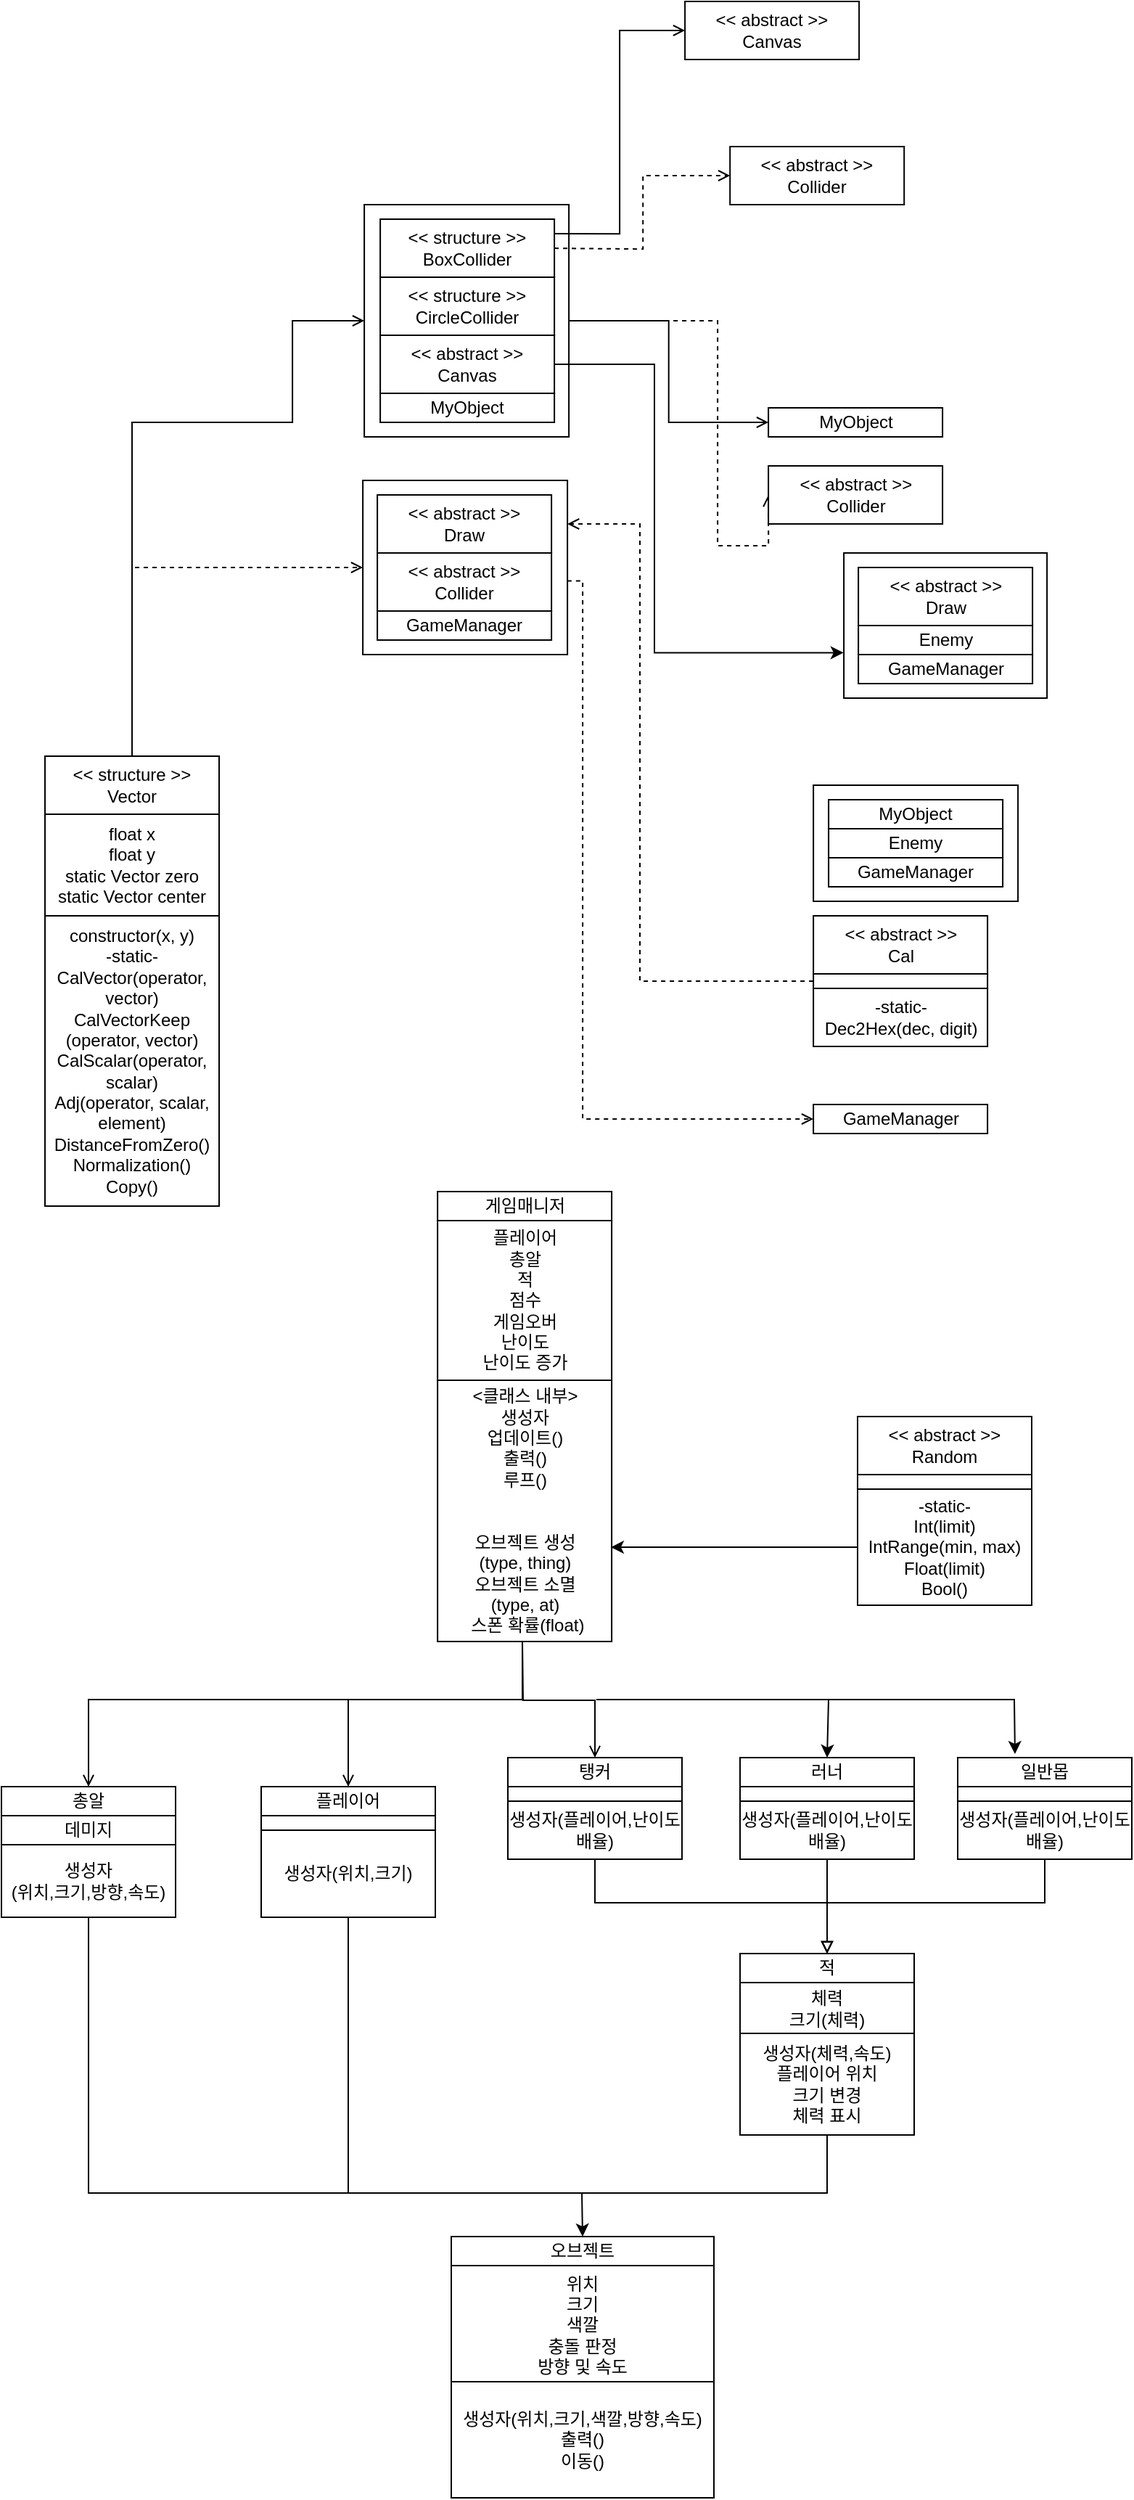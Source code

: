 <mxfile version="18.0.7" type="device"><diagram id="mKxnjtVlsZrMYy_v84bj" name="Page-1"><mxGraphModel dx="1359" dy="1961" grid="1" gridSize="10" guides="1" tooltips="1" connect="1" arrows="1" fold="1" page="1" pageScale="1" pageWidth="827" pageHeight="1169" math="0" shadow="0"><root><mxCell id="0"/><mxCell id="1" parent="0"/><mxCell id="K22FtLC6eR0m1ww-qUxs-103" value="" style="rounded=0;whiteSpace=wrap;html=1;" parent="1" vertex="1"><mxGeometry x="579.55" y="-580" width="141" height="80" as="geometry"/></mxCell><mxCell id="K22FtLC6eR0m1ww-qUxs-101" value="" style="rounded=0;whiteSpace=wrap;html=1;" parent="1" vertex="1"><mxGeometry x="600.55" y="-740" width="140" height="100" as="geometry"/></mxCell><mxCell id="K22FtLC6eR0m1ww-qUxs-82" value="" style="rounded=0;whiteSpace=wrap;html=1;" parent="1" vertex="1"><mxGeometry x="269.05" y="-790" width="141" height="120" as="geometry"/></mxCell><mxCell id="K22FtLC6eR0m1ww-qUxs-73" value="" style="rounded=0;whiteSpace=wrap;html=1;" parent="1" vertex="1"><mxGeometry x="270.05" y="-980" width="141" height="160" as="geometry"/></mxCell><mxCell id="K22FtLC6eR0m1ww-qUxs-33" style="edgeStyle=orthogonalEdgeStyle;rounded=0;orthogonalLoop=1;jettySize=auto;html=1;entryX=0.5;entryY=0;entryDx=0;entryDy=0;endArrow=open;endFill=0;" parent="1" target="K22FtLC6eR0m1ww-qUxs-10" edge="1"><mxGeometry relative="1" as="geometry"><Array as="points"><mxPoint x="379" y="50"/><mxPoint x="80" y="50"/></Array><mxPoint x="379.0" y="10" as="sourcePoint"/></mxGeometry></mxCell><mxCell id="K22FtLC6eR0m1ww-qUxs-34" style="edgeStyle=orthogonalEdgeStyle;rounded=0;orthogonalLoop=1;jettySize=auto;html=1;endArrow=open;endFill=0;" parent="1" target="K22FtLC6eR0m1ww-qUxs-7" edge="1"><mxGeometry relative="1" as="geometry"><mxPoint x="379.0" y="10" as="sourcePoint"/><Array as="points"><mxPoint x="379" y="50"/><mxPoint x="259" y="50"/></Array></mxGeometry></mxCell><mxCell id="K22FtLC6eR0m1ww-qUxs-35" style="edgeStyle=orthogonalEdgeStyle;rounded=0;orthogonalLoop=1;jettySize=auto;html=1;endArrow=open;endFill=0;" parent="1" target="K22FtLC6eR0m1ww-qUxs-16" edge="1"><mxGeometry relative="1" as="geometry"><mxPoint x="379.0" y="10" as="sourcePoint"/></mxGeometry></mxCell><mxCell id="K22FtLC6eR0m1ww-qUxs-4" value="오브젝트" style="rounded=0;whiteSpace=wrap;html=1;" parent="1" vertex="1"><mxGeometry x="330" y="420" width="181" height="20" as="geometry"/></mxCell><mxCell id="K22FtLC6eR0m1ww-qUxs-5" value="위치&lt;br&gt;크기&lt;br&gt;색깔&lt;br&gt;충돌 판정&lt;br&gt;방향 및 속도" style="rounded=0;whiteSpace=wrap;html=1;" parent="1" vertex="1"><mxGeometry x="330" y="440" width="181" height="81" as="geometry"/></mxCell><mxCell id="K22FtLC6eR0m1ww-qUxs-6" value="생성자(위치,크기,색깔,방향,속도)&lt;br&gt;출력()&lt;br&gt;이동()" style="rounded=0;whiteSpace=wrap;html=1;" parent="1" vertex="1"><mxGeometry x="330" y="520" width="181" height="80" as="geometry"/></mxCell><mxCell id="K22FtLC6eR0m1ww-qUxs-7" value="플레이어" style="rounded=0;whiteSpace=wrap;html=1;" parent="1" vertex="1"><mxGeometry x="199" y="110" width="120" height="20" as="geometry"/></mxCell><mxCell id="K22FtLC6eR0m1ww-qUxs-8" value="" style="rounded=0;whiteSpace=wrap;html=1;" parent="1" vertex="1"><mxGeometry x="199" y="130" width="120" height="10" as="geometry"/></mxCell><mxCell id="K22FtLC6eR0m1ww-qUxs-9" value="생성자(위치,크기)" style="rounded=0;whiteSpace=wrap;html=1;" parent="1" vertex="1"><mxGeometry x="199" y="140" width="120" height="60" as="geometry"/></mxCell><mxCell id="K22FtLC6eR0m1ww-qUxs-10" value="총알" style="rounded=0;whiteSpace=wrap;html=1;" parent="1" vertex="1"><mxGeometry x="20" y="110" width="120" height="20" as="geometry"/></mxCell><mxCell id="K22FtLC6eR0m1ww-qUxs-11" value="데미지" style="rounded=0;whiteSpace=wrap;html=1;" parent="1" vertex="1"><mxGeometry x="20" y="130" width="120" height="20" as="geometry"/></mxCell><mxCell id="K22FtLC6eR0m1ww-qUxs-12" value="생성자&lt;br&gt;(위치,크기,방향,속도)" style="rounded=0;whiteSpace=wrap;html=1;" parent="1" vertex="1"><mxGeometry x="20" y="150" width="120" height="50" as="geometry"/></mxCell><mxCell id="K22FtLC6eR0m1ww-qUxs-13" value="적" style="rounded=0;whiteSpace=wrap;html=1;" parent="1" vertex="1"><mxGeometry x="529" y="225" width="120" height="20" as="geometry"/></mxCell><mxCell id="K22FtLC6eR0m1ww-qUxs-14" value="체력&lt;br&gt;크기(체력)" style="rounded=0;whiteSpace=wrap;html=1;" parent="1" vertex="1"><mxGeometry x="529" y="245" width="120" height="35" as="geometry"/></mxCell><mxCell id="K22FtLC6eR0m1ww-qUxs-15" value="생성자(체력,속도)&lt;br&gt;플레이어 위치&lt;br&gt;크기 변경&lt;br&gt;체력 표시" style="rounded=0;whiteSpace=wrap;html=1;" parent="1" vertex="1"><mxGeometry x="529" y="280" width="120" height="70" as="geometry"/></mxCell><mxCell id="K22FtLC6eR0m1ww-qUxs-16" value="탱커" style="rounded=0;whiteSpace=wrap;html=1;" parent="1" vertex="1"><mxGeometry x="369" y="90" width="120" height="20" as="geometry"/></mxCell><mxCell id="K22FtLC6eR0m1ww-qUxs-17" value="" style="rounded=0;whiteSpace=wrap;html=1;" parent="1" vertex="1"><mxGeometry x="369" y="110" width="120" height="10" as="geometry"/></mxCell><mxCell id="K22FtLC6eR0m1ww-qUxs-40" style="edgeStyle=orthogonalEdgeStyle;rounded=0;orthogonalLoop=1;jettySize=auto;html=1;entryX=0.5;entryY=0;entryDx=0;entryDy=0;endArrow=block;endFill=0;" parent="1" source="K22FtLC6eR0m1ww-qUxs-18" target="K22FtLC6eR0m1ww-qUxs-13" edge="1"><mxGeometry relative="1" as="geometry"><Array as="points"><mxPoint x="429" y="190"/><mxPoint x="589" y="190"/></Array></mxGeometry></mxCell><mxCell id="K22FtLC6eR0m1ww-qUxs-18" value="생성자(플레이어,난이도 배율)" style="rounded=0;whiteSpace=wrap;html=1;" parent="1" vertex="1"><mxGeometry x="369" y="120" width="120" height="40" as="geometry"/></mxCell><mxCell id="K22FtLC6eR0m1ww-qUxs-19" value="러너" style="rounded=0;whiteSpace=wrap;html=1;" parent="1" vertex="1"><mxGeometry x="529" y="90" width="120" height="20" as="geometry"/></mxCell><mxCell id="K22FtLC6eR0m1ww-qUxs-20" value="" style="rounded=0;whiteSpace=wrap;html=1;" parent="1" vertex="1"><mxGeometry x="529" y="110" width="120" height="10" as="geometry"/></mxCell><mxCell id="K22FtLC6eR0m1ww-qUxs-38" style="edgeStyle=orthogonalEdgeStyle;rounded=0;orthogonalLoop=1;jettySize=auto;html=1;entryX=0.5;entryY=0;entryDx=0;entryDy=0;endArrow=block;endFill=0;" parent="1" source="K22FtLC6eR0m1ww-qUxs-21" target="K22FtLC6eR0m1ww-qUxs-13" edge="1"><mxGeometry relative="1" as="geometry"/></mxCell><mxCell id="K22FtLC6eR0m1ww-qUxs-21" value="생성자(플레이어,난이도 배율)" style="rounded=0;whiteSpace=wrap;html=1;" parent="1" vertex="1"><mxGeometry x="529" y="120" width="120" height="40" as="geometry"/></mxCell><mxCell id="K22FtLC6eR0m1ww-qUxs-22" value="일반몹" style="rounded=0;whiteSpace=wrap;html=1;" parent="1" vertex="1"><mxGeometry x="679" y="90" width="120" height="20" as="geometry"/></mxCell><mxCell id="K22FtLC6eR0m1ww-qUxs-23" value="" style="rounded=0;whiteSpace=wrap;html=1;" parent="1" vertex="1"><mxGeometry x="679" y="110" width="120" height="10" as="geometry"/></mxCell><mxCell id="K22FtLC6eR0m1ww-qUxs-39" style="edgeStyle=orthogonalEdgeStyle;rounded=0;orthogonalLoop=1;jettySize=auto;html=1;entryX=0.5;entryY=0;entryDx=0;entryDy=0;endArrow=block;endFill=0;" parent="1" source="K22FtLC6eR0m1ww-qUxs-24" target="K22FtLC6eR0m1ww-qUxs-13" edge="1"><mxGeometry relative="1" as="geometry"><Array as="points"><mxPoint x="739" y="190"/><mxPoint x="589" y="190"/></Array></mxGeometry></mxCell><mxCell id="K22FtLC6eR0m1ww-qUxs-24" value="생성자(플레이어,난이도 배율)" style="rounded=0;whiteSpace=wrap;html=1;" parent="1" vertex="1"><mxGeometry x="679" y="120" width="120" height="40" as="geometry"/></mxCell><mxCell id="K22FtLC6eR0m1ww-qUxs-44" value="&amp;lt;&amp;lt; structure &amp;gt;&amp;gt;&lt;br&gt;Vector" style="rounded=0;whiteSpace=wrap;html=1;" parent="1" vertex="1"><mxGeometry x="50" y="-600" width="120" height="40" as="geometry"/></mxCell><mxCell id="K22FtLC6eR0m1ww-qUxs-76" style="edgeStyle=orthogonalEdgeStyle;rounded=0;orthogonalLoop=1;jettySize=auto;html=1;entryX=0;entryY=0.5;entryDx=0;entryDy=0;endArrow=open;endFill=0;" parent="1" target="K22FtLC6eR0m1ww-qUxs-73" edge="1"><mxGeometry relative="1" as="geometry"><Array as="points"><mxPoint x="220.55" y="-830"/><mxPoint x="220.55" y="-900"/></Array><mxPoint x="110" y="-600" as="sourcePoint"/></mxGeometry></mxCell><mxCell id="K22FtLC6eR0m1ww-qUxs-83" style="edgeStyle=orthogonalEdgeStyle;rounded=0;orthogonalLoop=1;jettySize=auto;html=1;entryX=0;entryY=0.5;entryDx=0;entryDy=0;endArrow=open;endFill=0;dashed=1;" parent="1" target="K22FtLC6eR0m1ww-qUxs-82" edge="1"><mxGeometry relative="1" as="geometry"><Array as="points"><mxPoint x="110" y="-730"/></Array><mxPoint x="110" y="-600" as="sourcePoint"/></mxGeometry></mxCell><mxCell id="K22FtLC6eR0m1ww-qUxs-46" value="constructor(x, y)&lt;br&gt;-static-&lt;br&gt;CalVector(operator, vector)&lt;br&gt;CalVectorKeep&lt;br&gt;(operator, vector)&lt;br&gt;CalScalar(operator, scalar)&lt;br&gt;Adj(operator, scalar, element)&lt;br&gt;DistanceFromZero()&lt;br&gt;Normalization()&lt;br&gt;Copy()" style="rounded=0;whiteSpace=wrap;html=1;" parent="1" vertex="1"><mxGeometry x="50" y="-490" width="120" height="200" as="geometry"/></mxCell><mxCell id="K22FtLC6eR0m1ww-qUxs-47" value="float x&lt;br&gt;float y&lt;br&gt;static Vector zero&lt;br&gt;static Vector center" style="rounded=0;whiteSpace=wrap;html=1;" parent="1" vertex="1"><mxGeometry x="50" y="-560" width="120" height="70" as="geometry"/></mxCell><mxCell id="K22FtLC6eR0m1ww-qUxs-85" style="edgeStyle=orthogonalEdgeStyle;rounded=0;orthogonalLoop=1;jettySize=auto;html=1;entryX=0;entryY=0.5;entryDx=0;entryDy=0;endArrow=open;endFill=0;" parent="1" target="K22FtLC6eR0m1ww-qUxs-84" edge="1"><mxGeometry relative="1" as="geometry"><Array as="points"><mxPoint x="446.05" y="-960"/><mxPoint x="446.05" y="-1100"/></Array><mxPoint x="401.05" y="-959.947" as="sourcePoint"/></mxGeometry></mxCell><mxCell id="K22FtLC6eR0m1ww-qUxs-91" style="edgeStyle=orthogonalEdgeStyle;rounded=0;orthogonalLoop=1;jettySize=auto;html=1;entryX=0;entryY=0.5;entryDx=0;entryDy=0;endArrow=open;endFill=0;dashed=1;" parent="1" target="K22FtLC6eR0m1ww-qUxs-90" edge="1"><mxGeometry relative="1" as="geometry"><mxPoint x="401.05" y="-949.947" as="sourcePoint"/></mxGeometry></mxCell><mxCell id="K22FtLC6eR0m1ww-qUxs-54" value="&amp;lt;&amp;lt; abstract &amp;gt;&amp;gt;&lt;br&gt;Cal" style="rounded=0;whiteSpace=wrap;html=1;" parent="1" vertex="1"><mxGeometry x="579.55" y="-490" width="120" height="40" as="geometry"/></mxCell><mxCell id="K22FtLC6eR0m1ww-qUxs-55" value="-static-&lt;br&gt;Dec2Hex(dec, digit)" style="rounded=0;whiteSpace=wrap;html=1;" parent="1" vertex="1"><mxGeometry x="579.55" y="-440" width="120" height="40" as="geometry"/></mxCell><mxCell id="K22FtLC6eR0m1ww-qUxs-93" style="edgeStyle=orthogonalEdgeStyle;rounded=0;orthogonalLoop=1;jettySize=auto;html=1;dashed=1;endArrow=open;endFill=0;entryX=1;entryY=0.25;entryDx=0;entryDy=0;" parent="1" source="K22FtLC6eR0m1ww-qUxs-56" target="K22FtLC6eR0m1ww-qUxs-82" edge="1"><mxGeometry relative="1" as="geometry"><mxPoint x="430.55" y="-740" as="targetPoint"/><Array as="points"><mxPoint x="460" y="-445"/><mxPoint x="460" y="-760"/></Array></mxGeometry></mxCell><mxCell id="K22FtLC6eR0m1ww-qUxs-56" value="" style="rounded=0;whiteSpace=wrap;html=1;" parent="1" vertex="1"><mxGeometry x="579.55" y="-450" width="120" height="10" as="geometry"/></mxCell><mxCell id="K22FtLC6eR0m1ww-qUxs-63" value="&amp;lt;&amp;lt; abstract &amp;gt;&amp;gt;&lt;br&gt;Random" style="rounded=0;whiteSpace=wrap;html=1;" parent="1" vertex="1"><mxGeometry x="610" y="-145" width="120" height="40" as="geometry"/></mxCell><mxCell id="K22FtLC6eR0m1ww-qUxs-64" value="-static-&lt;br&gt;Int(limit)&lt;br&gt;IntRange(min, max)&lt;br&gt;Float(limit)&lt;br&gt;Bool()" style="rounded=0;whiteSpace=wrap;html=1;" parent="1" vertex="1"><mxGeometry x="610" y="-95" width="120" height="80" as="geometry"/></mxCell><mxCell id="K22FtLC6eR0m1ww-qUxs-65" value="" style="rounded=0;whiteSpace=wrap;html=1;" parent="1" vertex="1"><mxGeometry x="610" y="-105" width="120" height="10" as="geometry"/></mxCell><mxCell id="K22FtLC6eR0m1ww-qUxs-106" style="edgeStyle=orthogonalEdgeStyle;rounded=0;orthogonalLoop=1;jettySize=auto;html=1;entryX=0;entryY=0.5;entryDx=0;entryDy=0;endArrow=open;endFill=0;" parent="1" source="K22FtLC6eR0m1ww-qUxs-73" target="K22FtLC6eR0m1ww-qUxs-105" edge="1"><mxGeometry relative="1" as="geometry"><mxPoint x="479.05" y="-779.947" as="sourcePoint"/></mxGeometry></mxCell><mxCell id="K22FtLC6eR0m1ww-qUxs-109" style="edgeStyle=orthogonalEdgeStyle;rounded=0;orthogonalLoop=1;jettySize=auto;html=1;entryX=0;entryY=0.5;entryDx=0;entryDy=0;endArrow=open;endFill=0;dashed=1;exitX=1;exitY=0.5;exitDx=0;exitDy=0;" parent="1" source="K22FtLC6eR0m1ww-qUxs-73" target="K22FtLC6eR0m1ww-qUxs-107" edge="1"><mxGeometry relative="1" as="geometry"><Array as="points"><mxPoint x="513.55" y="-900"/><mxPoint x="513.55" y="-745"/></Array><mxPoint x="479.05" y="-769.947" as="sourcePoint"/></mxGeometry></mxCell><mxCell id="K22FtLC6eR0m1ww-qUxs-69" value="&amp;lt;&amp;lt; structure &amp;gt;&amp;gt;&lt;br&gt;BoxCollider" style="rounded=0;whiteSpace=wrap;html=1;" parent="1" vertex="1"><mxGeometry x="281.05" y="-970" width="120" height="40" as="geometry"/></mxCell><mxCell id="K22FtLC6eR0m1ww-qUxs-70" value="&amp;lt;&amp;lt; structure &amp;gt;&amp;gt;&lt;br&gt;CircleCollider" style="rounded=0;whiteSpace=wrap;html=1;" parent="1" vertex="1"><mxGeometry x="281.05" y="-930" width="120" height="40" as="geometry"/></mxCell><mxCell id="Be4JMojrAogEVuHe7yie-14" style="edgeStyle=orthogonalEdgeStyle;rounded=0;orthogonalLoop=1;jettySize=auto;html=1;entryX=-0.001;entryY=0.687;entryDx=0;entryDy=0;entryPerimeter=0;" edge="1" parent="1" source="K22FtLC6eR0m1ww-qUxs-71" target="K22FtLC6eR0m1ww-qUxs-101"><mxGeometry relative="1" as="geometry"><Array as="points"><mxPoint x="470" y="-870"/><mxPoint x="470" y="-671"/></Array></mxGeometry></mxCell><mxCell id="K22FtLC6eR0m1ww-qUxs-71" value="&amp;lt;&amp;lt; abstract &amp;gt;&amp;gt;&lt;br&gt;Canvas" style="rounded=0;whiteSpace=wrap;html=1;" parent="1" vertex="1"><mxGeometry x="281.05" y="-890" width="120" height="40" as="geometry"/></mxCell><mxCell id="K22FtLC6eR0m1ww-qUxs-72" value="MyObject" style="rounded=0;whiteSpace=wrap;html=1;" parent="1" vertex="1"><mxGeometry x="281.05" y="-850" width="120" height="20" as="geometry"/></mxCell><mxCell id="K22FtLC6eR0m1ww-qUxs-80" value="&amp;lt;&amp;lt; abstract &amp;gt;&amp;gt;&lt;br&gt;Draw" style="rounded=0;whiteSpace=wrap;html=1;" parent="1" vertex="1"><mxGeometry x="279.05" y="-780" width="120" height="40" as="geometry"/></mxCell><mxCell id="K22FtLC6eR0m1ww-qUxs-81" value="GameManager" style="rounded=0;whiteSpace=wrap;html=1;" parent="1" vertex="1"><mxGeometry x="279.05" y="-700" width="120" height="20" as="geometry"/></mxCell><mxCell id="K22FtLC6eR0m1ww-qUxs-84" value="&amp;lt;&amp;lt; abstract &amp;gt;&amp;gt;&lt;br&gt;Canvas" style="rounded=0;whiteSpace=wrap;html=1;" parent="1" vertex="1"><mxGeometry x="491.05" y="-1120" width="120" height="40" as="geometry"/></mxCell><mxCell id="K22FtLC6eR0m1ww-qUxs-116" style="edgeStyle=orthogonalEdgeStyle;rounded=0;orthogonalLoop=1;jettySize=auto;html=1;entryX=0;entryY=0.5;entryDx=0;entryDy=0;dashed=1;endArrow=open;endFill=0;exitX=0.999;exitY=0.577;exitDx=0;exitDy=0;exitPerimeter=0;" parent="1" source="K22FtLC6eR0m1ww-qUxs-82" target="K22FtLC6eR0m1ww-qUxs-115" edge="1"><mxGeometry relative="1" as="geometry"><Array as="points"><mxPoint x="420.55" y="-721"/><mxPoint x="420.55" y="-350"/></Array></mxGeometry></mxCell><mxCell id="K22FtLC6eR0m1ww-qUxs-89" value="&amp;lt;&amp;lt; abstract &amp;gt;&amp;gt;&lt;br&gt;Collider" style="rounded=0;whiteSpace=wrap;html=1;" parent="1" vertex="1"><mxGeometry x="279.05" y="-740" width="120" height="40" as="geometry"/></mxCell><mxCell id="K22FtLC6eR0m1ww-qUxs-90" value="&amp;lt;&amp;lt; abstract &amp;gt;&amp;gt;&lt;br&gt;Collider" style="rounded=0;whiteSpace=wrap;html=1;" parent="1" vertex="1"><mxGeometry x="522.1" y="-1020" width="120" height="40" as="geometry"/></mxCell><mxCell id="K22FtLC6eR0m1ww-qUxs-94" value="&amp;lt;&amp;lt; abstract &amp;gt;&amp;gt;&lt;br&gt;Draw" style="rounded=0;whiteSpace=wrap;html=1;" parent="1" vertex="1"><mxGeometry x="610.55" y="-730" width="120" height="40" as="geometry"/></mxCell><mxCell id="K22FtLC6eR0m1ww-qUxs-95" value="Enemy" style="rounded=0;whiteSpace=wrap;html=1;" parent="1" vertex="1"><mxGeometry x="610.55" y="-690" width="120" height="20" as="geometry"/></mxCell><mxCell id="K22FtLC6eR0m1ww-qUxs-96" value="GameManager" style="rounded=0;whiteSpace=wrap;html=1;" parent="1" vertex="1"><mxGeometry x="610.55" y="-670" width="120" height="20" as="geometry"/></mxCell><mxCell id="K22FtLC6eR0m1ww-qUxs-98" value="MyObject" style="rounded=0;whiteSpace=wrap;html=1;" parent="1" vertex="1"><mxGeometry x="590.05" y="-570" width="120" height="20" as="geometry"/></mxCell><mxCell id="K22FtLC6eR0m1ww-qUxs-99" value="Enemy" style="rounded=0;whiteSpace=wrap;html=1;" parent="1" vertex="1"><mxGeometry x="590.05" y="-550" width="120" height="20" as="geometry"/></mxCell><mxCell id="K22FtLC6eR0m1ww-qUxs-100" value="GameManager" style="rounded=0;whiteSpace=wrap;html=1;" parent="1" vertex="1"><mxGeometry x="590.05" y="-530" width="120" height="20" as="geometry"/></mxCell><mxCell id="K22FtLC6eR0m1ww-qUxs-105" value="MyObject" style="rounded=0;whiteSpace=wrap;html=1;" parent="1" vertex="1"><mxGeometry x="548.55" y="-840" width="120" height="20" as="geometry"/></mxCell><mxCell id="K22FtLC6eR0m1ww-qUxs-107" value="&amp;lt;&amp;lt; abstract &amp;gt;&amp;gt;&lt;br&gt;Collider" style="rounded=0;whiteSpace=wrap;html=1;" parent="1" vertex="1"><mxGeometry x="548.55" y="-800" width="120" height="40" as="geometry"/></mxCell><mxCell id="K22FtLC6eR0m1ww-qUxs-115" value="GameManager" style="rounded=0;whiteSpace=wrap;html=1;" parent="1" vertex="1"><mxGeometry x="579.55" y="-360" width="120" height="20" as="geometry"/></mxCell><mxCell id="Be4JMojrAogEVuHe7yie-7" value="&amp;lt;클래스 내부&amp;gt;&lt;br&gt;생성자&lt;br&gt;업데이트()&lt;br&gt;출력()&lt;br&gt;루프()&lt;br&gt;&lt;br&gt;&lt;br&gt;오브젝트 생성&lt;br&gt;(type, thing)&lt;br&gt;오브젝트 소멸&lt;br&gt;(type, at)&lt;br&gt;&amp;nbsp;스폰 확률(float)" style="rounded=0;whiteSpace=wrap;html=1;" vertex="1" parent="1"><mxGeometry x="320.55" y="-170" width="120" height="180" as="geometry"/></mxCell><mxCell id="Be4JMojrAogEVuHe7yie-8" value="게임매니저" style="rounded=0;whiteSpace=wrap;html=1;" vertex="1" parent="1"><mxGeometry x="320.55" y="-300" width="120" height="20" as="geometry"/></mxCell><mxCell id="Be4JMojrAogEVuHe7yie-9" value="플레이어&lt;br&gt;총알&lt;br&gt;적&lt;br&gt;점수&lt;br&gt;게임오버&lt;br&gt;난이도&lt;br&gt;난이도 증가" style="rounded=0;whiteSpace=wrap;html=1;" vertex="1" parent="1"><mxGeometry x="320.55" y="-280" width="120" height="110" as="geometry"/></mxCell><mxCell id="Be4JMojrAogEVuHe7yie-13" value="" style="endArrow=none;html=1;rounded=0;entryX=0.5;entryY=1;entryDx=0;entryDy=0;" edge="1" parent="1" target="K22FtLC6eR0m1ww-qUxs-9"><mxGeometry width="50" height="50" relative="1" as="geometry"><mxPoint x="410" y="390" as="sourcePoint"/><mxPoint x="740" y="350" as="targetPoint"/><Array as="points"><mxPoint x="259" y="390"/></Array></mxGeometry></mxCell><mxCell id="Be4JMojrAogEVuHe7yie-15" value="" style="endArrow=classic;html=1;rounded=0;entryX=0.995;entryY=0.639;entryDx=0;entryDy=0;entryPerimeter=0;" edge="1" parent="1" source="K22FtLC6eR0m1ww-qUxs-64" target="Be4JMojrAogEVuHe7yie-7"><mxGeometry width="50" height="50" relative="1" as="geometry"><mxPoint x="509" y="-45" as="sourcePoint"/><mxPoint x="559" y="-95" as="targetPoint"/></mxGeometry></mxCell><mxCell id="Be4JMojrAogEVuHe7yie-20" value="" style="endArrow=classic;html=1;rounded=0;entryX=0.5;entryY=0;entryDx=0;entryDy=0;" edge="1" parent="1" target="K22FtLC6eR0m1ww-qUxs-19"><mxGeometry width="50" height="50" relative="1" as="geometry"><mxPoint x="430" y="50" as="sourcePoint"/><mxPoint x="570" as="targetPoint"/><Array as="points"><mxPoint x="590" y="50"/></Array></mxGeometry></mxCell><mxCell id="Be4JMojrAogEVuHe7yie-21" value="" style="endArrow=classic;html=1;rounded=0;entryX=0.329;entryY=-0.125;entryDx=0;entryDy=0;entryPerimeter=0;" edge="1" parent="1" target="K22FtLC6eR0m1ww-qUxs-22"><mxGeometry width="50" height="50" relative="1" as="geometry"><mxPoint x="590" y="50" as="sourcePoint"/><mxPoint x="570" as="targetPoint"/><Array as="points"><mxPoint x="718" y="50"/></Array></mxGeometry></mxCell><mxCell id="Be4JMojrAogEVuHe7yie-23" value="" style="endArrow=none;html=1;rounded=0;entryX=0.5;entryY=1;entryDx=0;entryDy=0;" edge="1" parent="1" target="K22FtLC6eR0m1ww-qUxs-15"><mxGeometry width="50" height="50" relative="1" as="geometry"><mxPoint x="410" y="390" as="sourcePoint"/><mxPoint x="570" y="270" as="targetPoint"/><Array as="points"><mxPoint x="589" y="390"/></Array></mxGeometry></mxCell><mxCell id="Be4JMojrAogEVuHe7yie-24" value="" style="endArrow=classic;html=1;rounded=0;entryX=0.5;entryY=0;entryDx=0;entryDy=0;" edge="1" parent="1" target="K22FtLC6eR0m1ww-qUxs-4"><mxGeometry width="50" height="50" relative="1" as="geometry"><mxPoint x="420" y="390" as="sourcePoint"/><mxPoint x="570" y="380" as="targetPoint"/></mxGeometry></mxCell><mxCell id="Be4JMojrAogEVuHe7yie-25" value="" style="endArrow=none;html=1;rounded=0;entryX=0.5;entryY=1;entryDx=0;entryDy=0;" edge="1" parent="1" target="K22FtLC6eR0m1ww-qUxs-12"><mxGeometry width="50" height="50" relative="1" as="geometry"><mxPoint x="260" y="390" as="sourcePoint"/><mxPoint x="570" y="380" as="targetPoint"/><Array as="points"><mxPoint x="80" y="390"/></Array></mxGeometry></mxCell></root></mxGraphModel></diagram></mxfile>